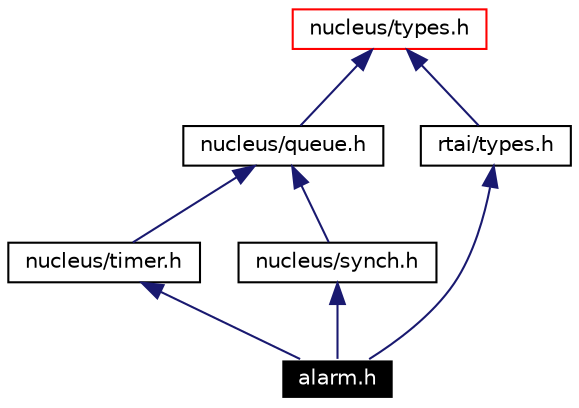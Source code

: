 digraph G
{
  edge [fontname="Helvetica",fontsize=10,labelfontname="Helvetica",labelfontsize=10];
  node [fontname="Helvetica",fontsize=10,shape=record];
  Node1 [label="alarm.h",height=0.2,width=0.4,color="white", fillcolor="black", style="filled" fontcolor="white"];
  Node2 -> Node1 [dir=back,color="midnightblue",fontsize=10,style="solid",fontname="Helvetica"];
  Node2 [label="nucleus/timer.h",height=0.2,width=0.4,color="black",URL="$include_2nucleus_2timer_8h-source.html"];
  Node3 -> Node2 [dir=back,color="midnightblue",fontsize=10,style="solid",fontname="Helvetica"];
  Node3 [label="nucleus/queue.h",height=0.2,width=0.4,color="black",URL="$include_2nucleus_2queue_8h-source.html"];
  Node4 -> Node3 [dir=back,color="midnightblue",fontsize=10,style="solid",fontname="Helvetica"];
  Node4 [label="nucleus/types.h",height=0.2,width=0.4,color="red",URL="$include_2nucleus_2types_8h-source.html"];
  Node5 -> Node1 [dir=back,color="midnightblue",fontsize=10,style="solid",fontname="Helvetica"];
  Node5 [label="nucleus/synch.h",height=0.2,width=0.4,color="black",URL="$synch_8h-source.html"];
  Node3 -> Node5 [dir=back,color="midnightblue",fontsize=10,style="solid",fontname="Helvetica"];
  Node6 -> Node1 [dir=back,color="midnightblue",fontsize=10,style="solid",fontname="Helvetica"];
  Node6 [label="rtai/types.h",height=0.2,width=0.4,color="black",URL="$skins_2rtai_2types_8h.html"];
  Node4 -> Node6 [dir=back,color="midnightblue",fontsize=10,style="solid",fontname="Helvetica"];
}
